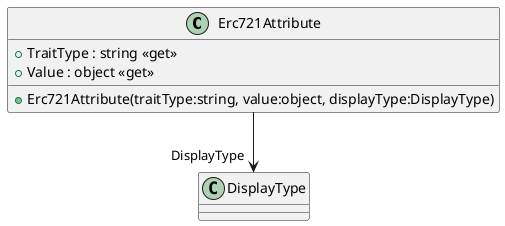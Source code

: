 @startuml
class Erc721Attribute {
    + TraitType : string <<get>>
    + Value : object <<get>>
    + Erc721Attribute(traitType:string, value:object, displayType:DisplayType)
}
Erc721Attribute --> "DisplayType" DisplayType
@enduml
